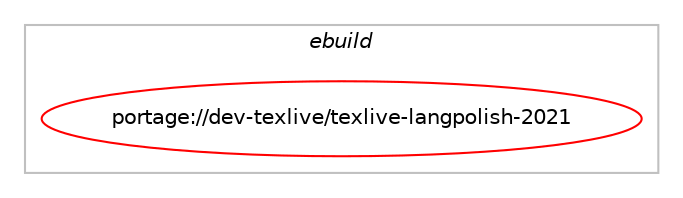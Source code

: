 digraph prolog {

# *************
# Graph options
# *************

newrank=true;
concentrate=true;
compound=true;
graph [rankdir=LR,fontname=Helvetica,fontsize=10,ranksep=1.5];#, ranksep=2.5, nodesep=0.2];
edge  [arrowhead=vee];
node  [fontname=Helvetica,fontsize=10];

# **********
# The ebuild
# **********

subgraph cluster_leftcol {
color=gray;
label=<<i>ebuild</i>>;
id [label="portage://dev-texlive/texlive-langpolish-2021", color=red, width=4, href="../dev-texlive/texlive-langpolish-2021.svg"];
}

# ****************
# The dependencies
# ****************

subgraph cluster_midcol {
color=gray;
label=<<i>dependencies</i>>;
subgraph cluster_compile {
fillcolor="#eeeeee";
style=filled;
label=<<i>compile</i>>;
# *** BEGIN UNKNOWN DEPENDENCY TYPE (TODO) ***
# id -> equal(package_dependency(portage://dev-texlive/texlive-langpolish-2021,install,no,dev-texlive,texlive-basic,greaterequal,[2021,,,2021],[],[]))
# *** END UNKNOWN DEPENDENCY TYPE (TODO) ***

# *** BEGIN UNKNOWN DEPENDENCY TYPE (TODO) ***
# id -> equal(package_dependency(portage://dev-texlive/texlive-langpolish-2021,install,no,dev-texlive,texlive-latex,greaterequal,[2021,,,2021],[],[]))
# *** END UNKNOWN DEPENDENCY TYPE (TODO) ***

}
subgraph cluster_compileandrun {
fillcolor="#eeeeee";
style=filled;
label=<<i>compile and run</i>>;
}
subgraph cluster_run {
fillcolor="#eeeeee";
style=filled;
label=<<i>run</i>>;
# *** BEGIN UNKNOWN DEPENDENCY TYPE (TODO) ***
# id -> equal(package_dependency(portage://dev-texlive/texlive-langpolish-2021,run,no,app-text,texlive-core,greaterequal,[2021,,,2021],[],[]))
# *** END UNKNOWN DEPENDENCY TYPE (TODO) ***

# *** BEGIN UNKNOWN DEPENDENCY TYPE (TODO) ***
# id -> equal(package_dependency(portage://dev-texlive/texlive-langpolish-2021,run,no,dev-texlive,texlive-basic,greaterequal,[2021,,,2021],[],[]))
# *** END UNKNOWN DEPENDENCY TYPE (TODO) ***

# *** BEGIN UNKNOWN DEPENDENCY TYPE (TODO) ***
# id -> equal(package_dependency(portage://dev-texlive/texlive-langpolish-2021,run,no,dev-texlive,texlive-latex,greaterequal,[2021,,,2021],[],[]))
# *** END UNKNOWN DEPENDENCY TYPE (TODO) ***

}
}

# **************
# The candidates
# **************

subgraph cluster_choices {
rank=same;
color=gray;
label=<<i>candidates</i>>;

}

}
